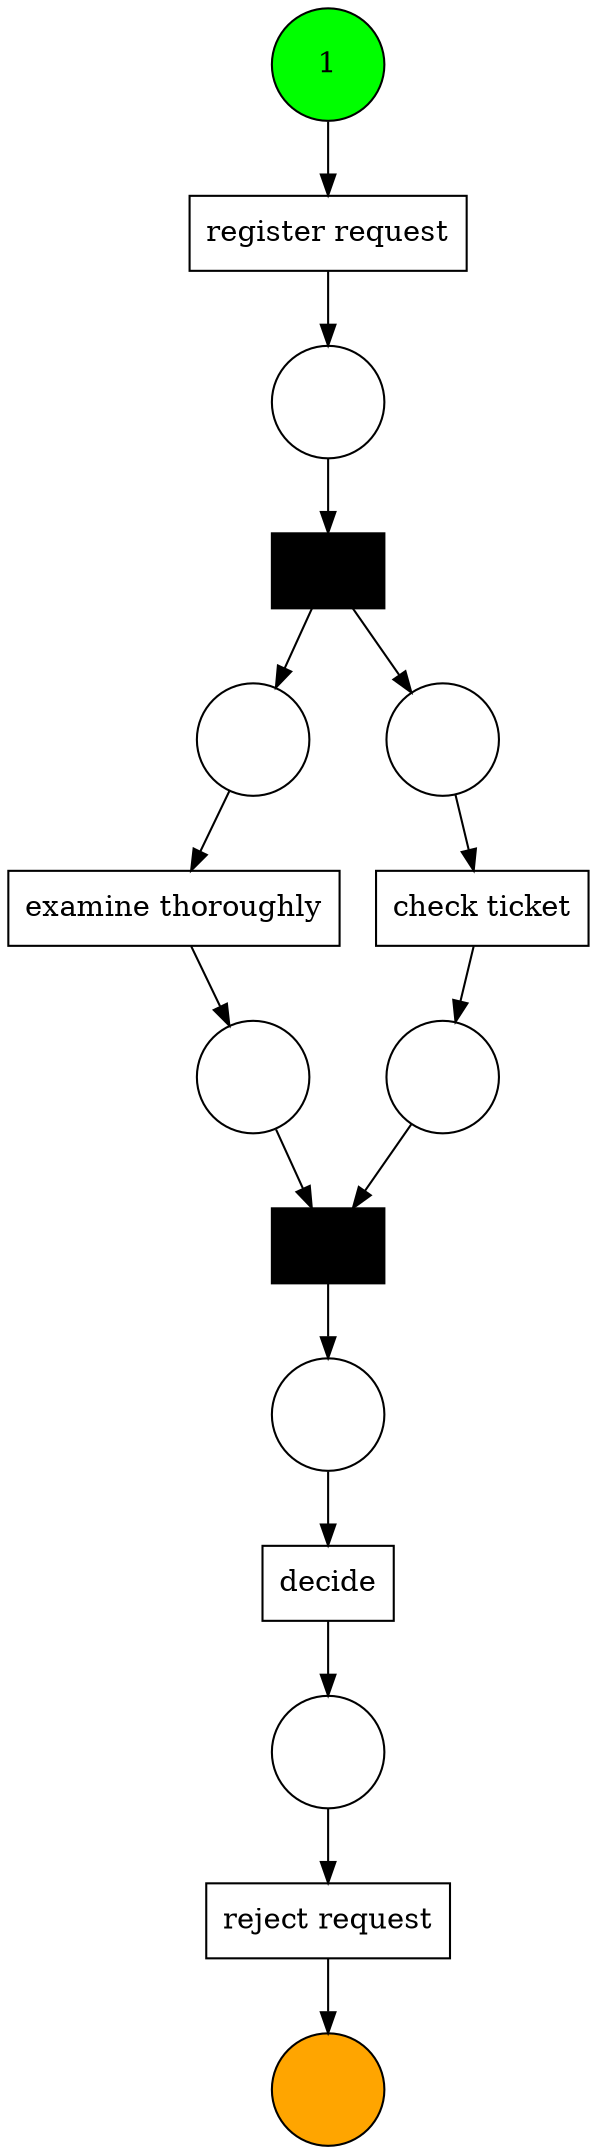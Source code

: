 digraph {
	node [shape=box]
	-8666604880108011185 [label="register request"]
	7554416978857440326 [label="" fillcolor=black style=filled]
	7724086904666766939 [label="examine thoroughly"]
	7168155203759106784 [label="check ticket"]
	7481080504440374386 [label=decide]
	-2639186341084012367 [label="" fillcolor=black style=filled]
	5260018305312998684 [label="reject request"]
	node [fixedsize=true shape=circle width=0.75]
	-5729124918594935911 [label=""]
	4891557414298456272 [label=1 fillcolor=green style=filled]
	-7812252313056628433 [label=""]
	2688810798548397734 [label=""]
	-923390743683454277 [label="" fillcolor=orange style=filled]
	-146658712994566935 [label=""]
	-777044001293344698 [label=""]
	-2736471564492017744 [label=""]
	-7189838767629591109 [label=""]
	7724086904666766939 -> -2736471564492017744
	-2639186341084012367 -> -777044001293344698
	4891557414298456272 -> -8666604880108011185
	-7189838767629591109 -> 5260018305312998684
	-5729124918594935911 -> 7724086904666766939
	7168155203759106784 -> -146658712994566935
	-7812252313056628433 -> 7554416978857440326
	7481080504440374386 -> -7189838767629591109
	-146658712994566935 -> -2639186341084012367
	2688810798548397734 -> 7168155203759106784
	7554416978857440326 -> 2688810798548397734
	5260018305312998684 -> -923390743683454277
	-2736471564492017744 -> -2639186341084012367
	-777044001293344698 -> 7481080504440374386
	7554416978857440326 -> -5729124918594935911
	-8666604880108011185 -> -7812252313056628433
	overlap=false
	fontsize=11
}
